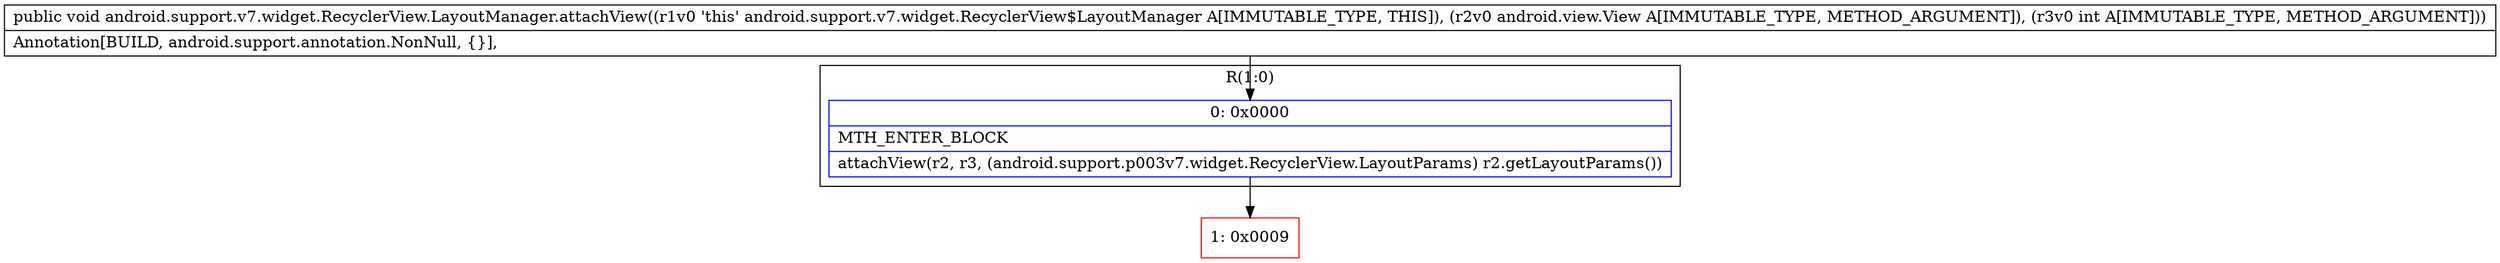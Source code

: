 digraph "CFG forandroid.support.v7.widget.RecyclerView.LayoutManager.attachView(Landroid\/view\/View;I)V" {
subgraph cluster_Region_902094553 {
label = "R(1:0)";
node [shape=record,color=blue];
Node_0 [shape=record,label="{0\:\ 0x0000|MTH_ENTER_BLOCK\l|attachView(r2, r3, (android.support.p003v7.widget.RecyclerView.LayoutParams) r2.getLayoutParams())\l}"];
}
Node_1 [shape=record,color=red,label="{1\:\ 0x0009}"];
MethodNode[shape=record,label="{public void android.support.v7.widget.RecyclerView.LayoutManager.attachView((r1v0 'this' android.support.v7.widget.RecyclerView$LayoutManager A[IMMUTABLE_TYPE, THIS]), (r2v0 android.view.View A[IMMUTABLE_TYPE, METHOD_ARGUMENT]), (r3v0 int A[IMMUTABLE_TYPE, METHOD_ARGUMENT]))  | Annotation[BUILD, android.support.annotation.NonNull, \{\}], \l}"];
MethodNode -> Node_0;
Node_0 -> Node_1;
}

